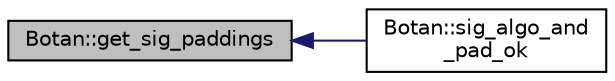 digraph "Botan::get_sig_paddings"
{
  edge [fontname="Helvetica",fontsize="10",labelfontname="Helvetica",labelfontsize="10"];
  node [fontname="Helvetica",fontsize="10",shape=record];
  rankdir="LR";
  Node134 [label="Botan::get_sig_paddings",height=0.2,width=0.4,color="black", fillcolor="grey75", style="filled", fontcolor="black"];
  Node134 -> Node135 [dir="back",color="midnightblue",fontsize="10",style="solid",fontname="Helvetica"];
  Node135 [label="Botan::sig_algo_and\l_pad_ok",height=0.2,width=0.4,color="black", fillcolor="white", style="filled",URL="$namespace_botan.html#ae2167ee9b593409c1ca300b1fbec0691"];
}
